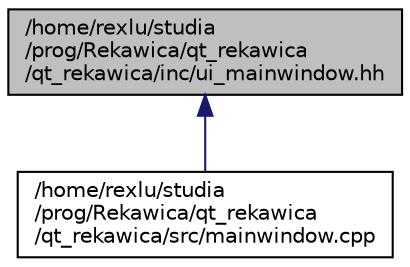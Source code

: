 digraph "/home/rexlu/studia/prog/Rekawica/qt_rekawica/qt_rekawica/inc/ui_mainwindow.hh"
{
  edge [fontname="Helvetica",fontsize="10",labelfontname="Helvetica",labelfontsize="10"];
  node [fontname="Helvetica",fontsize="10",shape=record];
  Node47 [label="/home/rexlu/studia\l/prog/Rekawica/qt_rekawica\l/qt_rekawica/inc/ui_mainwindow.hh",height=0.2,width=0.4,color="black", fillcolor="grey75", style="filled", fontcolor="black"];
  Node47 -> Node48 [dir="back",color="midnightblue",fontsize="10",style="solid",fontname="Helvetica"];
  Node48 [label="/home/rexlu/studia\l/prog/Rekawica/qt_rekawica\l/qt_rekawica/src/mainwindow.cpp",height=0.2,width=0.4,color="black", fillcolor="white", style="filled",URL="$mainwindow_8cpp.html",tooltip="Definicja metod klasy MainWindow. "];
}
